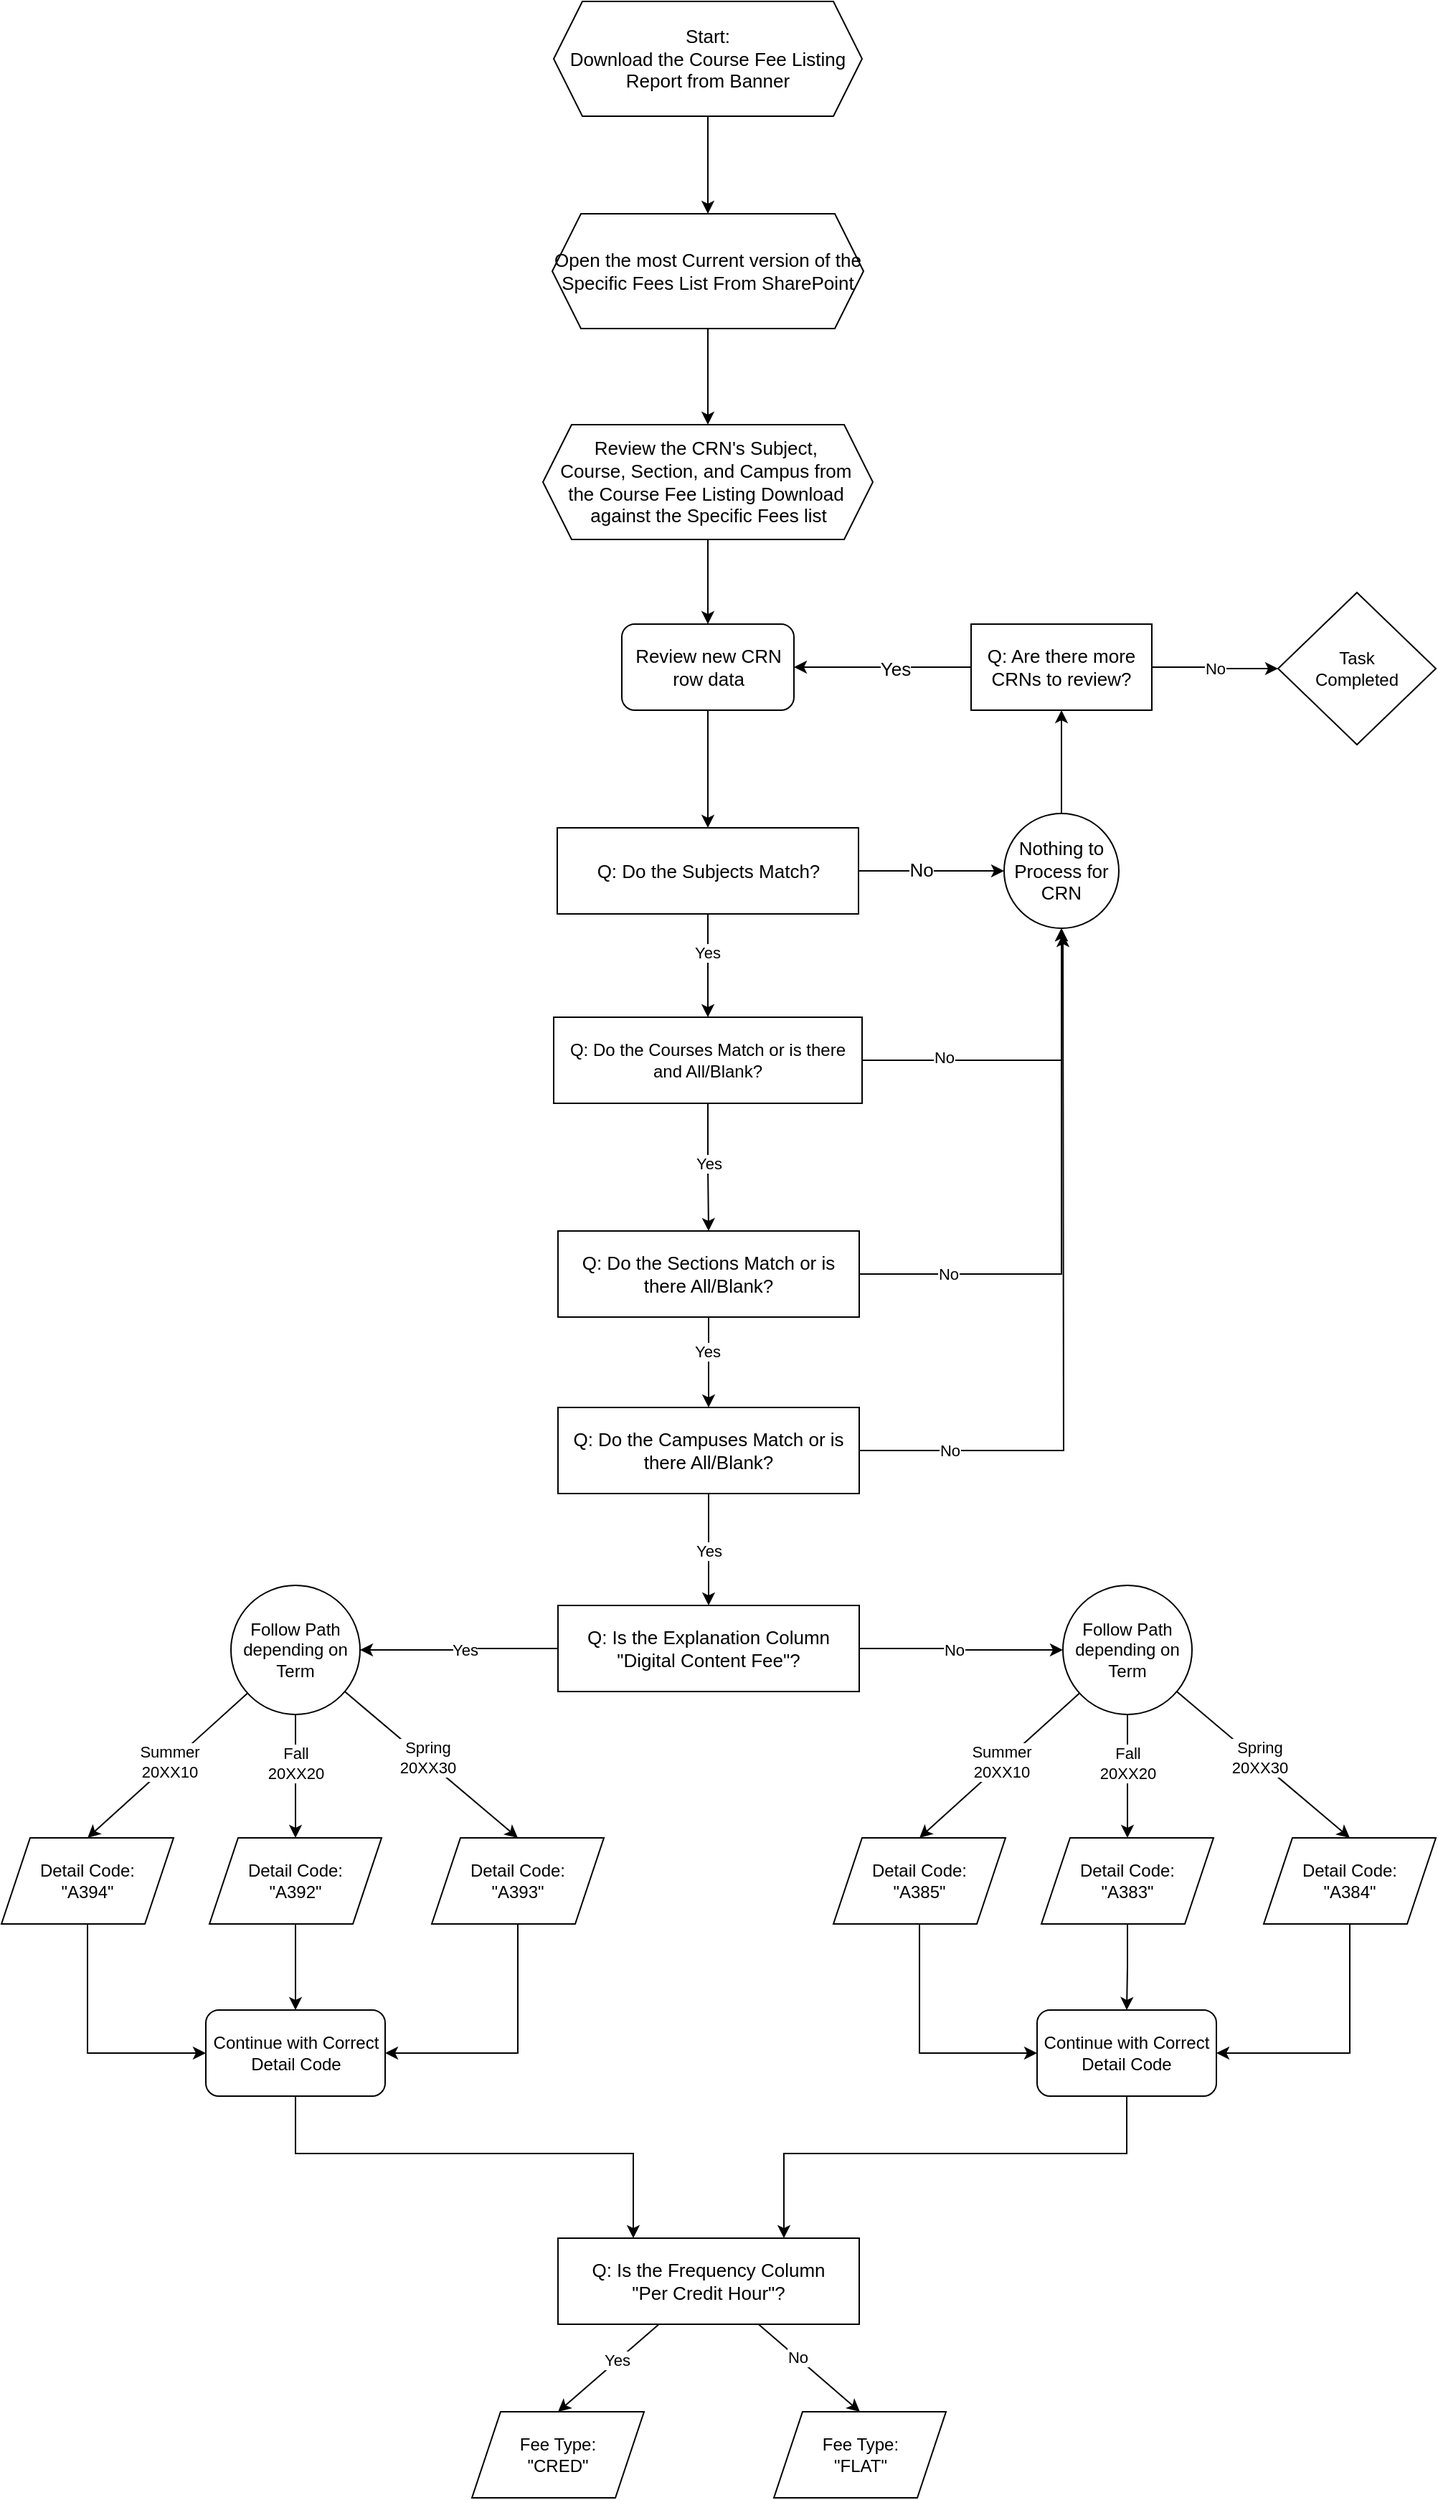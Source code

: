 <mxfile version="27.1.3">
  <diagram name="Page-1" id="Fy1r2IXZ9v4l79hZBatR">
    <mxGraphModel dx="2276" dy="743" grid="1" gridSize="10" guides="1" tooltips="1" connect="1" arrows="1" fold="1" page="1" pageScale="1" pageWidth="850" pageHeight="1100" math="0" shadow="0">
      <root>
        <mxCell id="0" />
        <mxCell id="1" parent="0" />
        <mxCell id="SXvU554oP_KsTAu_gEnV-11" style="edgeStyle=orthogonalEdgeStyle;rounded=0;orthogonalLoop=1;jettySize=auto;html=1;entryX=0;entryY=0.5;entryDx=0;entryDy=0;fontSize=13;" edge="1" parent="1" source="v3ATiPwjfi1gJON-RTef-1" target="SXvU554oP_KsTAu_gEnV-10">
          <mxGeometry relative="1" as="geometry" />
        </mxCell>
        <mxCell id="SXvU554oP_KsTAu_gEnV-16" value="No" style="edgeLabel;html=1;align=center;verticalAlign=middle;resizable=0;points=[];fontSize=13;" vertex="1" connectable="0" parent="SXvU554oP_KsTAu_gEnV-11">
          <mxGeometry x="-0.14" y="1" relative="1" as="geometry">
            <mxPoint as="offset" />
          </mxGeometry>
        </mxCell>
        <mxCell id="SXvU554oP_KsTAu_gEnV-20" style="edgeStyle=orthogonalEdgeStyle;rounded=0;orthogonalLoop=1;jettySize=auto;html=1;entryX=0.5;entryY=0;entryDx=0;entryDy=0;" edge="1" parent="1" source="v3ATiPwjfi1gJON-RTef-1" target="SXvU554oP_KsTAu_gEnV-19">
          <mxGeometry relative="1" as="geometry" />
        </mxCell>
        <mxCell id="SXvU554oP_KsTAu_gEnV-21" value="Yes" style="edgeLabel;html=1;align=center;verticalAlign=middle;resizable=0;points=[];" vertex="1" connectable="0" parent="SXvU554oP_KsTAu_gEnV-20">
          <mxGeometry x="-0.259" y="2" relative="1" as="geometry">
            <mxPoint x="-3" as="offset" />
          </mxGeometry>
        </mxCell>
        <mxCell id="v3ATiPwjfi1gJON-RTef-1" value="Q: Do the Subjects Match?" style="rounded=0;whiteSpace=wrap;html=1;fontSize=13;" parent="1" vertex="1">
          <mxGeometry x="327.5" y="576" width="210" height="60" as="geometry" />
        </mxCell>
        <mxCell id="v3ATiPwjfi1gJON-RTef-4" style="edgeStyle=orthogonalEdgeStyle;rounded=0;orthogonalLoop=1;jettySize=auto;html=1;entryX=0.5;entryY=0;entryDx=0;entryDy=0;fontSize=13;" parent="1" source="v3ATiPwjfi1gJON-RTef-2" target="v3ATiPwjfi1gJON-RTef-3" edge="1">
          <mxGeometry relative="1" as="geometry" />
        </mxCell>
        <mxCell id="v3ATiPwjfi1gJON-RTef-2" value="Start:&lt;div&gt;Download the Course Fee Listing Report from Banner&lt;/div&gt;" style="shape=hexagon;perimeter=hexagonPerimeter2;whiteSpace=wrap;html=1;fixedSize=1;fontSize=13;" parent="1" vertex="1">
          <mxGeometry x="325" width="215" height="80" as="geometry" />
        </mxCell>
        <mxCell id="v3ATiPwjfi1gJON-RTef-6" style="edgeStyle=orthogonalEdgeStyle;rounded=0;orthogonalLoop=1;jettySize=auto;html=1;entryX=0.5;entryY=0;entryDx=0;entryDy=0;fontSize=13;" parent="1" source="v3ATiPwjfi1gJON-RTef-3" target="v3ATiPwjfi1gJON-RTef-5" edge="1">
          <mxGeometry relative="1" as="geometry" />
        </mxCell>
        <mxCell id="v3ATiPwjfi1gJON-RTef-3" value="Open the most Current version of the Specific Fees List From SharePoint" style="shape=hexagon;perimeter=hexagonPerimeter2;whiteSpace=wrap;html=1;fixedSize=1;fontSize=13;" parent="1" vertex="1">
          <mxGeometry x="324" y="148" width="217" height="80" as="geometry" />
        </mxCell>
        <mxCell id="SXvU554oP_KsTAu_gEnV-6" style="edgeStyle=orthogonalEdgeStyle;rounded=0;orthogonalLoop=1;jettySize=auto;html=1;entryX=0.5;entryY=0;entryDx=0;entryDy=0;fontSize=13;" edge="1" parent="1" source="v3ATiPwjfi1gJON-RTef-5" target="SXvU554oP_KsTAu_gEnV-5">
          <mxGeometry relative="1" as="geometry" />
        </mxCell>
        <mxCell id="v3ATiPwjfi1gJON-RTef-5" value="Review the CRN&#39;s Subject,&amp;nbsp;&lt;div&gt;Course, Section, and Campus from&amp;nbsp;&lt;/div&gt;&lt;div&gt;the Course Fee Listing Download&amp;nbsp;&lt;/div&gt;&lt;div&gt;against the Specific Fees list&lt;/div&gt;" style="shape=hexagon;perimeter=hexagonPerimeter2;whiteSpace=wrap;html=1;fixedSize=1;fontSize=13;" parent="1" vertex="1">
          <mxGeometry x="317.5" y="295" width="230" height="80" as="geometry" />
        </mxCell>
        <mxCell id="SXvU554oP_KsTAu_gEnV-7" style="edgeStyle=orthogonalEdgeStyle;rounded=0;orthogonalLoop=1;jettySize=auto;html=1;entryX=0.5;entryY=0;entryDx=0;entryDy=0;fontSize=13;" edge="1" parent="1" source="SXvU554oP_KsTAu_gEnV-5" target="v3ATiPwjfi1gJON-RTef-1">
          <mxGeometry relative="1" as="geometry" />
        </mxCell>
        <mxCell id="SXvU554oP_KsTAu_gEnV-5" value="Review new CRN&lt;div&gt;row data&lt;/div&gt;" style="rounded=1;whiteSpace=wrap;html=1;fontSize=13;" vertex="1" parent="1">
          <mxGeometry x="372.5" y="434" width="120" height="60" as="geometry" />
        </mxCell>
        <mxCell id="SXvU554oP_KsTAu_gEnV-13" style="edgeStyle=orthogonalEdgeStyle;rounded=0;orthogonalLoop=1;jettySize=auto;html=1;entryX=0.5;entryY=1;entryDx=0;entryDy=0;fontSize=13;" edge="1" parent="1" source="SXvU554oP_KsTAu_gEnV-10" target="SXvU554oP_KsTAu_gEnV-12">
          <mxGeometry relative="1" as="geometry" />
        </mxCell>
        <mxCell id="SXvU554oP_KsTAu_gEnV-10" value="Nothing to Process for CRN" style="ellipse;whiteSpace=wrap;html=1;aspect=fixed;fontSize=13;" vertex="1" parent="1">
          <mxGeometry x="639" y="566" width="80" height="80" as="geometry" />
        </mxCell>
        <mxCell id="SXvU554oP_KsTAu_gEnV-14" style="edgeStyle=orthogonalEdgeStyle;rounded=0;orthogonalLoop=1;jettySize=auto;html=1;entryX=1;entryY=0.5;entryDx=0;entryDy=0;fontSize=13;" edge="1" parent="1" source="SXvU554oP_KsTAu_gEnV-12" target="SXvU554oP_KsTAu_gEnV-5">
          <mxGeometry relative="1" as="geometry" />
        </mxCell>
        <mxCell id="SXvU554oP_KsTAu_gEnV-15" value="Yes" style="edgeLabel;html=1;align=center;verticalAlign=middle;resizable=0;points=[];fontSize=13;" vertex="1" connectable="0" parent="SXvU554oP_KsTAu_gEnV-14">
          <mxGeometry x="-0.139" y="5" relative="1" as="geometry">
            <mxPoint y="-4" as="offset" />
          </mxGeometry>
        </mxCell>
        <mxCell id="SXvU554oP_KsTAu_gEnV-17" value="No" style="edgeStyle=orthogonalEdgeStyle;rounded=0;orthogonalLoop=1;jettySize=auto;html=1;" edge="1" parent="1" source="SXvU554oP_KsTAu_gEnV-12" target="SXvU554oP_KsTAu_gEnV-18">
          <mxGeometry relative="1" as="geometry">
            <mxPoint x="870" y="464" as="targetPoint" />
          </mxGeometry>
        </mxCell>
        <mxCell id="SXvU554oP_KsTAu_gEnV-12" value="Q: Are there more CRNs to review?" style="rounded=0;whiteSpace=wrap;html=1;fontSize=13;" vertex="1" parent="1">
          <mxGeometry x="616" y="434" width="126" height="60" as="geometry" />
        </mxCell>
        <mxCell id="SXvU554oP_KsTAu_gEnV-18" value="Task&lt;div&gt;Completed&lt;/div&gt;" style="rhombus;whiteSpace=wrap;html=1;" vertex="1" parent="1">
          <mxGeometry x="830" y="412" width="110" height="106" as="geometry" />
        </mxCell>
        <mxCell id="SXvU554oP_KsTAu_gEnV-23" style="edgeStyle=orthogonalEdgeStyle;rounded=0;orthogonalLoop=1;jettySize=auto;html=1;entryX=0.5;entryY=0;entryDx=0;entryDy=0;" edge="1" parent="1" source="SXvU554oP_KsTAu_gEnV-19" target="SXvU554oP_KsTAu_gEnV-22">
          <mxGeometry relative="1" as="geometry" />
        </mxCell>
        <mxCell id="SXvU554oP_KsTAu_gEnV-24" value="Yes" style="edgeLabel;html=1;align=center;verticalAlign=middle;resizable=0;points=[];" vertex="1" connectable="0" parent="SXvU554oP_KsTAu_gEnV-23">
          <mxGeometry x="-0.076" y="4" relative="1" as="geometry">
            <mxPoint x="-4" as="offset" />
          </mxGeometry>
        </mxCell>
        <mxCell id="SXvU554oP_KsTAu_gEnV-25" style="edgeStyle=orthogonalEdgeStyle;rounded=0;orthogonalLoop=1;jettySize=auto;html=1;entryX=0.5;entryY=1;entryDx=0;entryDy=0;" edge="1" parent="1" source="SXvU554oP_KsTAu_gEnV-19" target="SXvU554oP_KsTAu_gEnV-10">
          <mxGeometry relative="1" as="geometry" />
        </mxCell>
        <mxCell id="SXvU554oP_KsTAu_gEnV-26" value="No" style="edgeLabel;html=1;align=center;verticalAlign=middle;resizable=0;points=[];" vertex="1" connectable="0" parent="SXvU554oP_KsTAu_gEnV-25">
          <mxGeometry x="-0.283" y="2" relative="1" as="geometry">
            <mxPoint x="-26" as="offset" />
          </mxGeometry>
        </mxCell>
        <mxCell id="SXvU554oP_KsTAu_gEnV-19" value="Q: Do the Courses Match or is there and All/Blank?" style="rounded=0;whiteSpace=wrap;html=1;" vertex="1" parent="1">
          <mxGeometry x="325" y="708" width="215" height="60" as="geometry" />
        </mxCell>
        <mxCell id="SXvU554oP_KsTAu_gEnV-27" style="edgeStyle=orthogonalEdgeStyle;rounded=0;orthogonalLoop=1;jettySize=auto;html=1;entryX=0.5;entryY=1;entryDx=0;entryDy=0;" edge="1" parent="1" source="SXvU554oP_KsTAu_gEnV-22" target="SXvU554oP_KsTAu_gEnV-10">
          <mxGeometry relative="1" as="geometry" />
        </mxCell>
        <mxCell id="SXvU554oP_KsTAu_gEnV-28" value="No" style="edgeLabel;html=1;align=center;verticalAlign=middle;resizable=0;points=[];" vertex="1" connectable="0" parent="SXvU554oP_KsTAu_gEnV-27">
          <mxGeometry x="-0.787" y="-1" relative="1" as="geometry">
            <mxPoint x="21" y="-1" as="offset" />
          </mxGeometry>
        </mxCell>
        <mxCell id="SXvU554oP_KsTAu_gEnV-30" style="edgeStyle=orthogonalEdgeStyle;rounded=0;orthogonalLoop=1;jettySize=auto;html=1;entryX=0.5;entryY=0;entryDx=0;entryDy=0;" edge="1" parent="1" source="SXvU554oP_KsTAu_gEnV-22" target="SXvU554oP_KsTAu_gEnV-29">
          <mxGeometry relative="1" as="geometry" />
        </mxCell>
        <mxCell id="SXvU554oP_KsTAu_gEnV-33" value="Yes" style="edgeLabel;html=1;align=center;verticalAlign=middle;resizable=0;points=[];" vertex="1" connectable="0" parent="SXvU554oP_KsTAu_gEnV-30">
          <mxGeometry x="-0.238" y="-1" relative="1" as="geometry">
            <mxPoint as="offset" />
          </mxGeometry>
        </mxCell>
        <mxCell id="SXvU554oP_KsTAu_gEnV-22" value="Q: Do the Sections Match or is there All/Blank?" style="rounded=0;whiteSpace=wrap;html=1;fontSize=13;" vertex="1" parent="1">
          <mxGeometry x="328" y="857" width="210" height="60" as="geometry" />
        </mxCell>
        <mxCell id="SXvU554oP_KsTAu_gEnV-31" style="edgeStyle=orthogonalEdgeStyle;rounded=0;orthogonalLoop=1;jettySize=auto;html=1;" edge="1" parent="1" source="SXvU554oP_KsTAu_gEnV-29">
          <mxGeometry relative="1" as="geometry">
            <mxPoint x="680" y="650" as="targetPoint" />
          </mxGeometry>
        </mxCell>
        <mxCell id="SXvU554oP_KsTAu_gEnV-32" value="No" style="edgeLabel;html=1;align=center;verticalAlign=middle;resizable=0;points=[];" vertex="1" connectable="0" parent="SXvU554oP_KsTAu_gEnV-31">
          <mxGeometry x="-0.749" y="-3" relative="1" as="geometry">
            <mxPoint y="-3" as="offset" />
          </mxGeometry>
        </mxCell>
        <mxCell id="SXvU554oP_KsTAu_gEnV-35" style="edgeStyle=orthogonalEdgeStyle;rounded=0;orthogonalLoop=1;jettySize=auto;html=1;entryX=0.5;entryY=0;entryDx=0;entryDy=0;" edge="1" parent="1" source="SXvU554oP_KsTAu_gEnV-29" target="SXvU554oP_KsTAu_gEnV-34">
          <mxGeometry relative="1" as="geometry" />
        </mxCell>
        <mxCell id="SXvU554oP_KsTAu_gEnV-36" value="Yes" style="edgeLabel;html=1;align=center;verticalAlign=middle;resizable=0;points=[];" vertex="1" connectable="0" parent="SXvU554oP_KsTAu_gEnV-35">
          <mxGeometry x="0.009" y="3" relative="1" as="geometry">
            <mxPoint x="-3" as="offset" />
          </mxGeometry>
        </mxCell>
        <mxCell id="SXvU554oP_KsTAu_gEnV-29" value="Q: Do the Campuses Match or is there All/Blank?" style="rounded=0;whiteSpace=wrap;html=1;fontSize=13;" vertex="1" parent="1">
          <mxGeometry x="328" y="980" width="210" height="60" as="geometry" />
        </mxCell>
        <mxCell id="SXvU554oP_KsTAu_gEnV-39" style="edgeStyle=orthogonalEdgeStyle;rounded=0;orthogonalLoop=1;jettySize=auto;html=1;entryX=1;entryY=0.5;entryDx=0;entryDy=0;" edge="1" parent="1" source="SXvU554oP_KsTAu_gEnV-34" target="SXvU554oP_KsTAu_gEnV-38">
          <mxGeometry relative="1" as="geometry" />
        </mxCell>
        <mxCell id="SXvU554oP_KsTAu_gEnV-42" value="Yes" style="edgeLabel;html=1;align=center;verticalAlign=middle;resizable=0;points=[];" vertex="1" connectable="0" parent="SXvU554oP_KsTAu_gEnV-39">
          <mxGeometry x="-0.074" y="7" relative="1" as="geometry">
            <mxPoint x="-1" y="-6" as="offset" />
          </mxGeometry>
        </mxCell>
        <mxCell id="SXvU554oP_KsTAu_gEnV-41" style="edgeStyle=orthogonalEdgeStyle;rounded=0;orthogonalLoop=1;jettySize=auto;html=1;entryX=0;entryY=0.5;entryDx=0;entryDy=0;" edge="1" parent="1" source="SXvU554oP_KsTAu_gEnV-34" target="SXvU554oP_KsTAu_gEnV-61">
          <mxGeometry relative="1" as="geometry">
            <mxPoint x="630" y="1149" as="targetPoint" />
          </mxGeometry>
        </mxCell>
        <mxCell id="SXvU554oP_KsTAu_gEnV-43" value="No" style="edgeLabel;html=1;align=center;verticalAlign=middle;resizable=0;points=[];" vertex="1" connectable="0" parent="SXvU554oP_KsTAu_gEnV-41">
          <mxGeometry x="-0.082" y="-4" relative="1" as="geometry">
            <mxPoint y="-3" as="offset" />
          </mxGeometry>
        </mxCell>
        <mxCell id="SXvU554oP_KsTAu_gEnV-34" value="Q: Is the Explanation Column&lt;div&gt;&quot;Digital Content Fee&quot;?&lt;/div&gt;" style="rounded=0;whiteSpace=wrap;html=1;fontSize=13;" vertex="1" parent="1">
          <mxGeometry x="328" y="1118" width="210" height="60" as="geometry" />
        </mxCell>
        <mxCell id="SXvU554oP_KsTAu_gEnV-45" style="rounded=0;orthogonalLoop=1;jettySize=auto;html=1;entryX=0.5;entryY=0;entryDx=0;entryDy=0;" edge="1" parent="1" source="SXvU554oP_KsTAu_gEnV-38" target="SXvU554oP_KsTAu_gEnV-44">
          <mxGeometry relative="1" as="geometry" />
        </mxCell>
        <mxCell id="SXvU554oP_KsTAu_gEnV-46" value="Summer&lt;div&gt;20XX10&lt;/div&gt;" style="edgeLabel;html=1;align=center;verticalAlign=middle;resizable=0;points=[];" vertex="1" connectable="0" parent="SXvU554oP_KsTAu_gEnV-45">
          <mxGeometry x="0.215" relative="1" as="geometry">
            <mxPoint x="13" y="-14" as="offset" />
          </mxGeometry>
        </mxCell>
        <mxCell id="SXvU554oP_KsTAu_gEnV-50" style="rounded=0;orthogonalLoop=1;jettySize=auto;html=1;entryX=0.5;entryY=0;entryDx=0;entryDy=0;" edge="1" parent="1" source="SXvU554oP_KsTAu_gEnV-38" target="SXvU554oP_KsTAu_gEnV-49">
          <mxGeometry relative="1" as="geometry" />
        </mxCell>
        <mxCell id="SXvU554oP_KsTAu_gEnV-53" value="Spring&lt;div&gt;20XX30&lt;/div&gt;" style="edgeLabel;html=1;align=center;verticalAlign=middle;resizable=0;points=[];" vertex="1" connectable="0" parent="SXvU554oP_KsTAu_gEnV-50">
          <mxGeometry x="-0.189" y="4" relative="1" as="geometry">
            <mxPoint x="6" y="7" as="offset" />
          </mxGeometry>
        </mxCell>
        <mxCell id="SXvU554oP_KsTAu_gEnV-51" style="edgeStyle=orthogonalEdgeStyle;rounded=0;orthogonalLoop=1;jettySize=auto;html=1;entryX=0.5;entryY=0;entryDx=0;entryDy=0;" edge="1" parent="1" source="SXvU554oP_KsTAu_gEnV-38" target="SXvU554oP_KsTAu_gEnV-48">
          <mxGeometry relative="1" as="geometry" />
        </mxCell>
        <mxCell id="SXvU554oP_KsTAu_gEnV-52" value="Fall&lt;div&gt;20XX20&lt;/div&gt;" style="edgeLabel;html=1;align=center;verticalAlign=middle;resizable=0;points=[];" vertex="1" connectable="0" parent="SXvU554oP_KsTAu_gEnV-51">
          <mxGeometry x="-0.101" relative="1" as="geometry">
            <mxPoint y="-5" as="offset" />
          </mxGeometry>
        </mxCell>
        <mxCell id="SXvU554oP_KsTAu_gEnV-38" value="Follow Path depending on Term" style="ellipse;whiteSpace=wrap;html=1;aspect=fixed;" vertex="1" parent="1">
          <mxGeometry x="100" y="1104" width="90" height="90" as="geometry" />
        </mxCell>
        <mxCell id="SXvU554oP_KsTAu_gEnV-66" style="edgeStyle=orthogonalEdgeStyle;rounded=0;orthogonalLoop=1;jettySize=auto;html=1;entryX=0;entryY=0.5;entryDx=0;entryDy=0;" edge="1" parent="1" source="SXvU554oP_KsTAu_gEnV-44" target="SXvU554oP_KsTAu_gEnV-65">
          <mxGeometry relative="1" as="geometry">
            <Array as="points">
              <mxPoint y="1430" />
            </Array>
          </mxGeometry>
        </mxCell>
        <mxCell id="SXvU554oP_KsTAu_gEnV-44" value="Detail Code:&lt;div&gt;&quot;A394&quot;&lt;/div&gt;" style="shape=parallelogram;perimeter=parallelogramPerimeter;whiteSpace=wrap;html=1;fixedSize=1;" vertex="1" parent="1">
          <mxGeometry x="-60" y="1280" width="120" height="60" as="geometry" />
        </mxCell>
        <mxCell id="SXvU554oP_KsTAu_gEnV-67" style="edgeStyle=orthogonalEdgeStyle;rounded=0;orthogonalLoop=1;jettySize=auto;html=1;entryX=0.5;entryY=0;entryDx=0;entryDy=0;" edge="1" parent="1" source="SXvU554oP_KsTAu_gEnV-48" target="SXvU554oP_KsTAu_gEnV-65">
          <mxGeometry relative="1" as="geometry" />
        </mxCell>
        <mxCell id="SXvU554oP_KsTAu_gEnV-48" value="Detail Code:&lt;div&gt;&quot;A392&quot;&lt;/div&gt;" style="shape=parallelogram;perimeter=parallelogramPerimeter;whiteSpace=wrap;html=1;fixedSize=1;" vertex="1" parent="1">
          <mxGeometry x="85" y="1280" width="120" height="60" as="geometry" />
        </mxCell>
        <mxCell id="SXvU554oP_KsTAu_gEnV-68" style="edgeStyle=orthogonalEdgeStyle;rounded=0;orthogonalLoop=1;jettySize=auto;html=1;entryX=1;entryY=0.5;entryDx=0;entryDy=0;" edge="1" parent="1" source="SXvU554oP_KsTAu_gEnV-49" target="SXvU554oP_KsTAu_gEnV-65">
          <mxGeometry relative="1" as="geometry">
            <Array as="points">
              <mxPoint x="300" y="1430" />
            </Array>
          </mxGeometry>
        </mxCell>
        <mxCell id="SXvU554oP_KsTAu_gEnV-49" value="Detail Code:&lt;div&gt;&quot;A393&quot;&lt;/div&gt;" style="shape=parallelogram;perimeter=parallelogramPerimeter;whiteSpace=wrap;html=1;fixedSize=1;" vertex="1" parent="1">
          <mxGeometry x="240" y="1280" width="120" height="60" as="geometry" />
        </mxCell>
        <mxCell id="SXvU554oP_KsTAu_gEnV-55" style="rounded=0;orthogonalLoop=1;jettySize=auto;html=1;entryX=0.5;entryY=0;entryDx=0;entryDy=0;" edge="1" parent="1" source="SXvU554oP_KsTAu_gEnV-61" target="SXvU554oP_KsTAu_gEnV-62">
          <mxGeometry relative="1" as="geometry" />
        </mxCell>
        <mxCell id="SXvU554oP_KsTAu_gEnV-56" value="Summer&lt;div&gt;20XX10&lt;/div&gt;" style="edgeLabel;html=1;align=center;verticalAlign=middle;resizable=0;points=[];" vertex="1" connectable="0" parent="SXvU554oP_KsTAu_gEnV-55">
          <mxGeometry x="0.215" relative="1" as="geometry">
            <mxPoint x="13" y="-14" as="offset" />
          </mxGeometry>
        </mxCell>
        <mxCell id="SXvU554oP_KsTAu_gEnV-57" style="rounded=0;orthogonalLoop=1;jettySize=auto;html=1;entryX=0.5;entryY=0;entryDx=0;entryDy=0;" edge="1" parent="1" source="SXvU554oP_KsTAu_gEnV-61" target="SXvU554oP_KsTAu_gEnV-64">
          <mxGeometry relative="1" as="geometry" />
        </mxCell>
        <mxCell id="SXvU554oP_KsTAu_gEnV-58" value="Spring&lt;div&gt;20XX30&lt;/div&gt;" style="edgeLabel;html=1;align=center;verticalAlign=middle;resizable=0;points=[];" vertex="1" connectable="0" parent="SXvU554oP_KsTAu_gEnV-57">
          <mxGeometry x="-0.189" y="4" relative="1" as="geometry">
            <mxPoint x="6" y="7" as="offset" />
          </mxGeometry>
        </mxCell>
        <mxCell id="SXvU554oP_KsTAu_gEnV-59" style="edgeStyle=orthogonalEdgeStyle;rounded=0;orthogonalLoop=1;jettySize=auto;html=1;entryX=0.5;entryY=0;entryDx=0;entryDy=0;" edge="1" parent="1" source="SXvU554oP_KsTAu_gEnV-61" target="SXvU554oP_KsTAu_gEnV-63">
          <mxGeometry relative="1" as="geometry" />
        </mxCell>
        <mxCell id="SXvU554oP_KsTAu_gEnV-60" value="Fall&lt;div&gt;20XX20&lt;/div&gt;" style="edgeLabel;html=1;align=center;verticalAlign=middle;resizable=0;points=[];" vertex="1" connectable="0" parent="SXvU554oP_KsTAu_gEnV-59">
          <mxGeometry x="-0.101" relative="1" as="geometry">
            <mxPoint y="-5" as="offset" />
          </mxGeometry>
        </mxCell>
        <mxCell id="SXvU554oP_KsTAu_gEnV-61" value="Follow Path depending on Term" style="ellipse;whiteSpace=wrap;html=1;aspect=fixed;" vertex="1" parent="1">
          <mxGeometry x="680" y="1104" width="90" height="90" as="geometry" />
        </mxCell>
        <mxCell id="SXvU554oP_KsTAu_gEnV-70" style="edgeStyle=orthogonalEdgeStyle;rounded=0;orthogonalLoop=1;jettySize=auto;html=1;entryX=0;entryY=0.5;entryDx=0;entryDy=0;" edge="1" parent="1" source="SXvU554oP_KsTAu_gEnV-62" target="SXvU554oP_KsTAu_gEnV-69">
          <mxGeometry relative="1" as="geometry">
            <Array as="points">
              <mxPoint x="580" y="1430" />
            </Array>
          </mxGeometry>
        </mxCell>
        <mxCell id="SXvU554oP_KsTAu_gEnV-62" value="Detail Code:&lt;div&gt;&quot;A385&quot;&lt;/div&gt;" style="shape=parallelogram;perimeter=parallelogramPerimeter;whiteSpace=wrap;html=1;fixedSize=1;" vertex="1" parent="1">
          <mxGeometry x="520" y="1280" width="120" height="60" as="geometry" />
        </mxCell>
        <mxCell id="SXvU554oP_KsTAu_gEnV-71" style="edgeStyle=orthogonalEdgeStyle;rounded=0;orthogonalLoop=1;jettySize=auto;html=1;entryX=0.5;entryY=0;entryDx=0;entryDy=0;" edge="1" parent="1" source="SXvU554oP_KsTAu_gEnV-63" target="SXvU554oP_KsTAu_gEnV-69">
          <mxGeometry relative="1" as="geometry" />
        </mxCell>
        <mxCell id="SXvU554oP_KsTAu_gEnV-63" value="Detail Code:&lt;div&gt;&quot;A383&quot;&lt;/div&gt;" style="shape=parallelogram;perimeter=parallelogramPerimeter;whiteSpace=wrap;html=1;fixedSize=1;" vertex="1" parent="1">
          <mxGeometry x="665" y="1280" width="120" height="60" as="geometry" />
        </mxCell>
        <mxCell id="SXvU554oP_KsTAu_gEnV-72" style="edgeStyle=orthogonalEdgeStyle;rounded=0;orthogonalLoop=1;jettySize=auto;html=1;entryX=1;entryY=0.5;entryDx=0;entryDy=0;" edge="1" parent="1" source="SXvU554oP_KsTAu_gEnV-64" target="SXvU554oP_KsTAu_gEnV-69">
          <mxGeometry relative="1" as="geometry">
            <Array as="points">
              <mxPoint x="880" y="1430" />
            </Array>
          </mxGeometry>
        </mxCell>
        <mxCell id="SXvU554oP_KsTAu_gEnV-64" value="Detail Code:&lt;div&gt;&quot;A384&quot;&lt;/div&gt;" style="shape=parallelogram;perimeter=parallelogramPerimeter;whiteSpace=wrap;html=1;fixedSize=1;" vertex="1" parent="1">
          <mxGeometry x="820" y="1280" width="120" height="60" as="geometry" />
        </mxCell>
        <mxCell id="SXvU554oP_KsTAu_gEnV-76" style="edgeStyle=orthogonalEdgeStyle;rounded=0;orthogonalLoop=1;jettySize=auto;html=1;entryX=0.25;entryY=0;entryDx=0;entryDy=0;" edge="1" parent="1" source="SXvU554oP_KsTAu_gEnV-65" target="SXvU554oP_KsTAu_gEnV-73">
          <mxGeometry relative="1" as="geometry">
            <Array as="points">
              <mxPoint x="145" y="1500" />
              <mxPoint x="381" y="1500" />
            </Array>
          </mxGeometry>
        </mxCell>
        <mxCell id="SXvU554oP_KsTAu_gEnV-65" value="Continue with Correct Detail Code" style="rounded=1;whiteSpace=wrap;html=1;" vertex="1" parent="1">
          <mxGeometry x="82.5" y="1400" width="125" height="60" as="geometry" />
        </mxCell>
        <mxCell id="SXvU554oP_KsTAu_gEnV-77" style="edgeStyle=orthogonalEdgeStyle;rounded=0;orthogonalLoop=1;jettySize=auto;html=1;entryX=0.75;entryY=0;entryDx=0;entryDy=0;" edge="1" parent="1" source="SXvU554oP_KsTAu_gEnV-69" target="SXvU554oP_KsTAu_gEnV-73">
          <mxGeometry relative="1" as="geometry">
            <Array as="points">
              <mxPoint x="725" y="1500" />
              <mxPoint x="486" y="1500" />
            </Array>
          </mxGeometry>
        </mxCell>
        <mxCell id="SXvU554oP_KsTAu_gEnV-69" value="Continue with Correct Detail Code" style="rounded=1;whiteSpace=wrap;html=1;" vertex="1" parent="1">
          <mxGeometry x="662" y="1400" width="125" height="60" as="geometry" />
        </mxCell>
        <mxCell id="SXvU554oP_KsTAu_gEnV-89" style="rounded=0;orthogonalLoop=1;jettySize=auto;html=1;entryX=0.5;entryY=0;entryDx=0;entryDy=0;" edge="1" parent="1" source="SXvU554oP_KsTAu_gEnV-73" target="SXvU554oP_KsTAu_gEnV-86">
          <mxGeometry relative="1" as="geometry" />
        </mxCell>
        <mxCell id="SXvU554oP_KsTAu_gEnV-92" value="No" style="edgeLabel;html=1;align=center;verticalAlign=middle;resizable=0;points=[];" vertex="1" connectable="0" parent="SXvU554oP_KsTAu_gEnV-89">
          <mxGeometry x="-0.237" relative="1" as="geometry">
            <mxPoint as="offset" />
          </mxGeometry>
        </mxCell>
        <mxCell id="SXvU554oP_KsTAu_gEnV-90" style="rounded=0;orthogonalLoop=1;jettySize=auto;html=1;entryX=0.5;entryY=0;entryDx=0;entryDy=0;" edge="1" parent="1" source="SXvU554oP_KsTAu_gEnV-73" target="SXvU554oP_KsTAu_gEnV-88">
          <mxGeometry relative="1" as="geometry" />
        </mxCell>
        <mxCell id="SXvU554oP_KsTAu_gEnV-91" value="Yes" style="edgeLabel;html=1;align=center;verticalAlign=middle;resizable=0;points=[];" vertex="1" connectable="0" parent="SXvU554oP_KsTAu_gEnV-90">
          <mxGeometry x="-0.259" y="1" relative="1" as="geometry">
            <mxPoint x="-4" y="1" as="offset" />
          </mxGeometry>
        </mxCell>
        <mxCell id="SXvU554oP_KsTAu_gEnV-73" value="Q: Is the Frequency Column&lt;div&gt;&quot;Per Credit Hour&quot;?&lt;/div&gt;" style="rounded=0;whiteSpace=wrap;html=1;fontSize=13;" vertex="1" parent="1">
          <mxGeometry x="328" y="1559" width="210" height="60" as="geometry" />
        </mxCell>
        <mxCell id="SXvU554oP_KsTAu_gEnV-86" value="Fee Type:&lt;div&gt;&quot;FLAT&quot;&lt;/div&gt;" style="shape=parallelogram;perimeter=parallelogramPerimeter;whiteSpace=wrap;html=1;fixedSize=1;" vertex="1" parent="1">
          <mxGeometry x="478.5" y="1680" width="120" height="60" as="geometry" />
        </mxCell>
        <mxCell id="SXvU554oP_KsTAu_gEnV-88" value="Fee Type:&lt;div&gt;&quot;CRED&quot;&lt;/div&gt;" style="shape=parallelogram;perimeter=parallelogramPerimeter;whiteSpace=wrap;html=1;fixedSize=1;" vertex="1" parent="1">
          <mxGeometry x="268" y="1680" width="120" height="60" as="geometry" />
        </mxCell>
      </root>
    </mxGraphModel>
  </diagram>
</mxfile>
